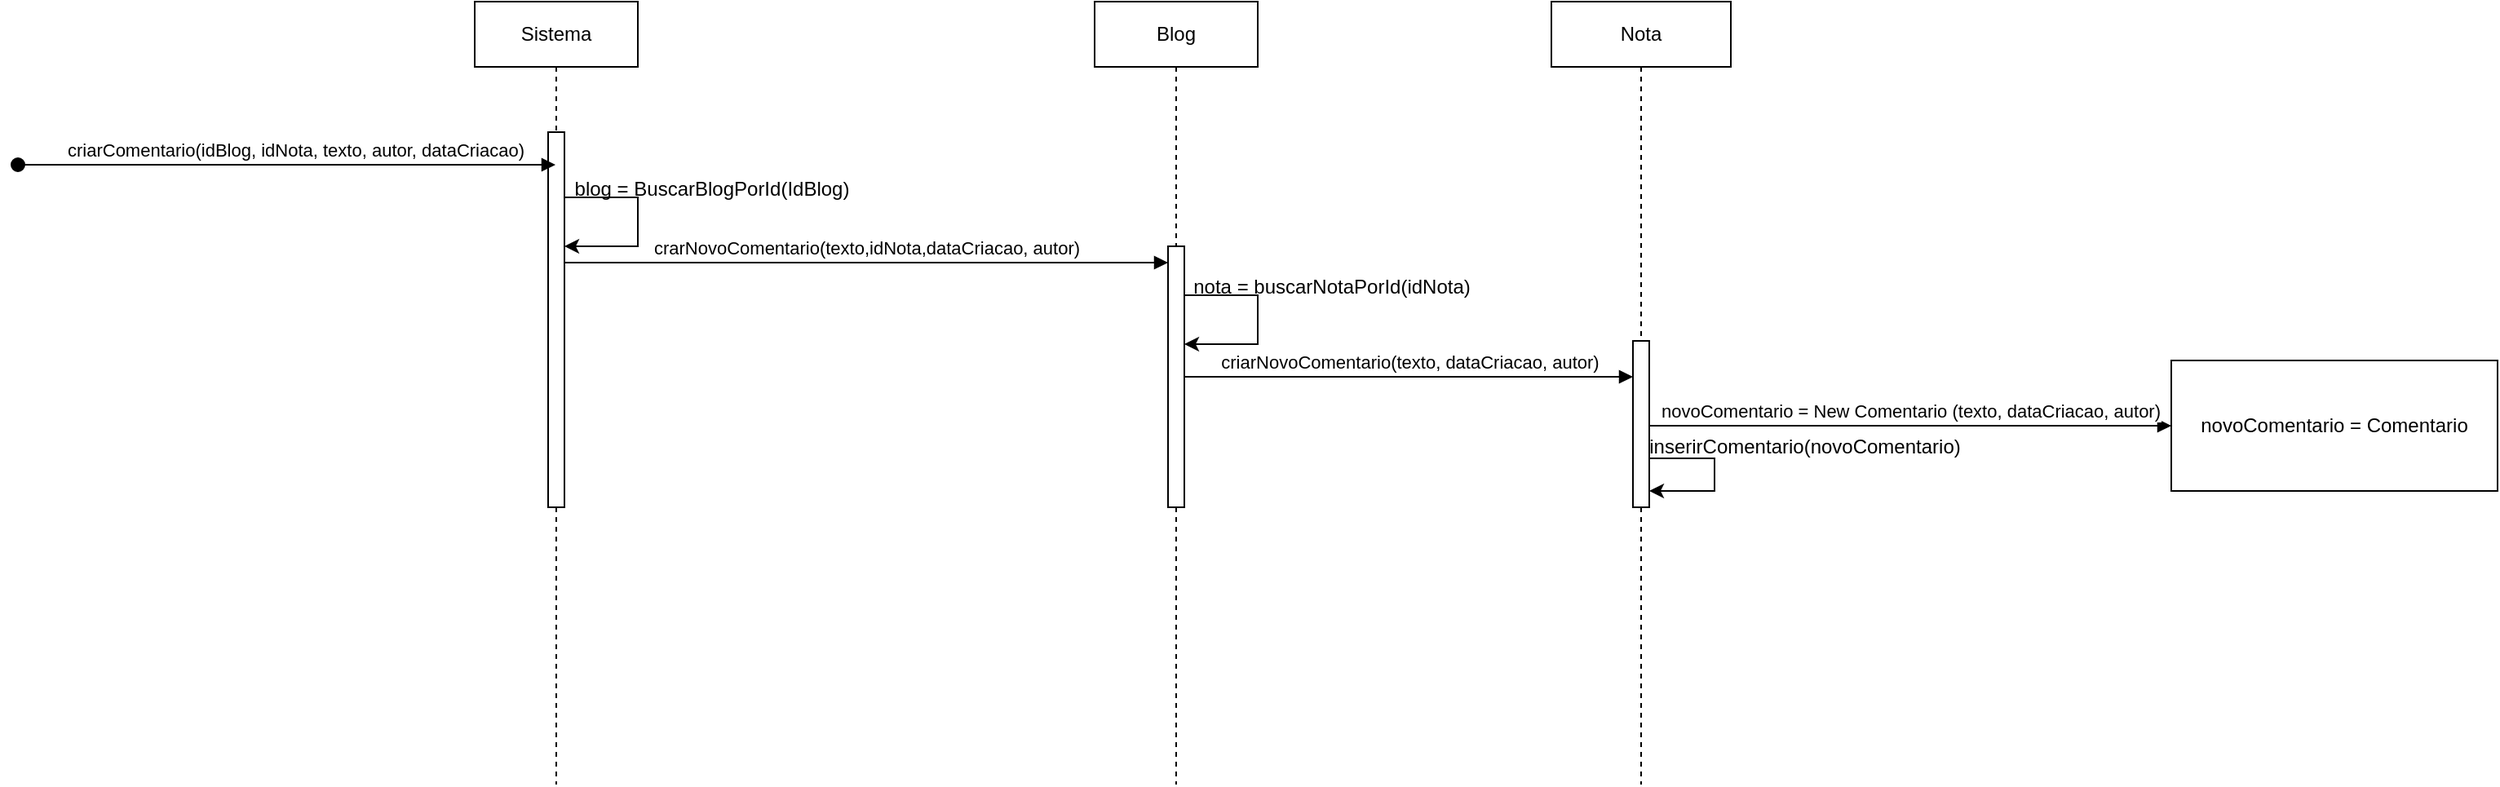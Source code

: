 <mxfile version="24.2.7" type="github">
  <diagram name="Página-1" id="kRPLYJsi6rrupMbsf0CN">
    <mxGraphModel dx="1994" dy="619" grid="1" gridSize="10" guides="1" tooltips="1" connect="1" arrows="1" fold="1" page="1" pageScale="1" pageWidth="827" pageHeight="1169" math="0" shadow="0">
      <root>
        <mxCell id="0" />
        <mxCell id="1" parent="0" />
        <mxCell id="twVeODWQmOb_BkFFTKhD-1" value="Sistema" style="shape=umlLifeline;perimeter=lifelinePerimeter;whiteSpace=wrap;html=1;container=1;dropTarget=0;collapsible=0;recursiveResize=0;outlineConnect=0;portConstraint=eastwest;newEdgeStyle={&quot;curved&quot;:0,&quot;rounded&quot;:0};" vertex="1" parent="1">
          <mxGeometry x="140" y="60" width="100" height="480" as="geometry" />
        </mxCell>
        <mxCell id="twVeODWQmOb_BkFFTKhD-2" value="" style="html=1;points=[[0,0,0,0,5],[0,1,0,0,-5],[1,0,0,0,5],[1,1,0,0,-5]];perimeter=orthogonalPerimeter;outlineConnect=0;targetShapes=umlLifeline;portConstraint=eastwest;newEdgeStyle={&quot;curved&quot;:0,&quot;rounded&quot;:0};" vertex="1" parent="twVeODWQmOb_BkFFTKhD-1">
          <mxGeometry x="45" y="80" width="10" height="230" as="geometry" />
        </mxCell>
        <mxCell id="twVeODWQmOb_BkFFTKhD-4" style="edgeStyle=orthogonalEdgeStyle;rounded=0;orthogonalLoop=1;jettySize=auto;html=1;curved=0;exitX=1;exitY=0;exitDx=0;exitDy=5;exitPerimeter=0;" edge="1" parent="twVeODWQmOb_BkFFTKhD-1" source="twVeODWQmOb_BkFFTKhD-2" target="twVeODWQmOb_BkFFTKhD-2">
          <mxGeometry relative="1" as="geometry">
            <Array as="points">
              <mxPoint x="55" y="120" />
              <mxPoint x="100" y="120" />
              <mxPoint x="100" y="150" />
            </Array>
          </mxGeometry>
        </mxCell>
        <mxCell id="twVeODWQmOb_BkFFTKhD-3" value="criarComentario(idBlog, idNota, texto, autor, dataCriacao)" style="html=1;verticalAlign=bottom;startArrow=oval;startFill=1;endArrow=block;startSize=8;curved=0;rounded=0;" edge="1" parent="1" target="twVeODWQmOb_BkFFTKhD-1">
          <mxGeometry x="0.032" width="60" relative="1" as="geometry">
            <mxPoint x="-140" y="160" as="sourcePoint" />
            <mxPoint x="130" y="160" as="targetPoint" />
            <mxPoint as="offset" />
          </mxGeometry>
        </mxCell>
        <mxCell id="twVeODWQmOb_BkFFTKhD-5" value="blog = BuscarBlogPorId(IdBlog)" style="text;html=1;align=center;verticalAlign=middle;resizable=0;points=[];autosize=1;strokeColor=none;fillColor=none;" vertex="1" parent="1">
          <mxGeometry x="190" y="160" width="190" height="30" as="geometry" />
        </mxCell>
        <mxCell id="twVeODWQmOb_BkFFTKhD-6" value="crarNovoComentario(texto,idNota,dataCriacao, autor)" style="html=1;verticalAlign=bottom;endArrow=block;curved=0;rounded=0;" edge="1" parent="1" source="twVeODWQmOb_BkFFTKhD-2" target="twVeODWQmOb_BkFFTKhD-10">
          <mxGeometry width="80" relative="1" as="geometry">
            <mxPoint x="200" y="240" as="sourcePoint" />
            <mxPoint x="430" y="220" as="targetPoint" />
            <Array as="points">
              <mxPoint x="370" y="220" />
            </Array>
          </mxGeometry>
        </mxCell>
        <mxCell id="twVeODWQmOb_BkFFTKhD-7" value="Blog" style="shape=umlLifeline;perimeter=lifelinePerimeter;whiteSpace=wrap;html=1;container=1;dropTarget=0;collapsible=0;recursiveResize=0;outlineConnect=0;portConstraint=eastwest;newEdgeStyle={&quot;curved&quot;:0,&quot;rounded&quot;:0};" vertex="1" parent="1">
          <mxGeometry x="520" y="60" width="100" height="480" as="geometry" />
        </mxCell>
        <mxCell id="twVeODWQmOb_BkFFTKhD-10" value="" style="html=1;points=[[0,0,0,0,5],[0,1,0,0,-5],[1,0,0,0,5],[1,1,0,0,-5]];perimeter=orthogonalPerimeter;outlineConnect=0;targetShapes=umlLifeline;portConstraint=eastwest;newEdgeStyle={&quot;curved&quot;:0,&quot;rounded&quot;:0};" vertex="1" parent="twVeODWQmOb_BkFFTKhD-7">
          <mxGeometry x="45" y="150" width="10" height="160" as="geometry" />
        </mxCell>
        <mxCell id="twVeODWQmOb_BkFFTKhD-11" style="edgeStyle=orthogonalEdgeStyle;rounded=0;orthogonalLoop=1;jettySize=auto;html=1;curved=0;exitX=1;exitY=0;exitDx=0;exitDy=5;exitPerimeter=0;" edge="1" parent="twVeODWQmOb_BkFFTKhD-7" source="twVeODWQmOb_BkFFTKhD-10" target="twVeODWQmOb_BkFFTKhD-10">
          <mxGeometry relative="1" as="geometry">
            <Array as="points">
              <mxPoint x="55" y="180" />
              <mxPoint x="100" y="180" />
              <mxPoint x="100" y="210" />
            </Array>
          </mxGeometry>
        </mxCell>
        <mxCell id="twVeODWQmOb_BkFFTKhD-8" value="Nota" style="shape=umlLifeline;perimeter=lifelinePerimeter;whiteSpace=wrap;html=1;container=1;dropTarget=0;collapsible=0;recursiveResize=0;outlineConnect=0;portConstraint=eastwest;newEdgeStyle={&quot;curved&quot;:0,&quot;rounded&quot;:0};" vertex="1" parent="1">
          <mxGeometry x="800" y="60" width="110" height="480" as="geometry" />
        </mxCell>
        <mxCell id="twVeODWQmOb_BkFFTKhD-13" value="" style="html=1;points=[[0,0,0,0,5],[0,1,0,0,-5],[1,0,0,0,5],[1,1,0,0,-5]];perimeter=orthogonalPerimeter;outlineConnect=0;targetShapes=umlLifeline;portConstraint=eastwest;newEdgeStyle={&quot;curved&quot;:0,&quot;rounded&quot;:0};" vertex="1" parent="twVeODWQmOb_BkFFTKhD-8">
          <mxGeometry x="50" y="208" width="10" height="102" as="geometry" />
        </mxCell>
        <mxCell id="twVeODWQmOb_BkFFTKhD-21" style="edgeStyle=orthogonalEdgeStyle;rounded=0;orthogonalLoop=1;jettySize=auto;html=1;curved=0;exitX=1;exitY=0;exitDx=0;exitDy=5;exitPerimeter=0;" edge="1" parent="twVeODWQmOb_BkFFTKhD-8" source="twVeODWQmOb_BkFFTKhD-13" target="twVeODWQmOb_BkFFTKhD-13">
          <mxGeometry relative="1" as="geometry">
            <Array as="points">
              <mxPoint x="60" y="280" />
              <mxPoint x="100" y="280" />
              <mxPoint x="100" y="300" />
            </Array>
          </mxGeometry>
        </mxCell>
        <mxCell id="twVeODWQmOb_BkFFTKhD-12" value="nota = buscarNotaPorId(idNota)" style="text;html=1;align=center;verticalAlign=middle;resizable=0;points=[];autosize=1;strokeColor=none;fillColor=none;" vertex="1" parent="1">
          <mxGeometry x="570" y="220" width="190" height="30" as="geometry" />
        </mxCell>
        <mxCell id="twVeODWQmOb_BkFFTKhD-14" value="criarNovoComentario(texto, dataCriacao, autor)" style="html=1;verticalAlign=bottom;endArrow=block;curved=0;rounded=0;" edge="1" parent="1" source="twVeODWQmOb_BkFFTKhD-10" target="twVeODWQmOb_BkFFTKhD-13">
          <mxGeometry width="80" relative="1" as="geometry">
            <mxPoint x="580" y="310" as="sourcePoint" />
            <mxPoint x="660" y="310" as="targetPoint" />
          </mxGeometry>
        </mxCell>
        <mxCell id="twVeODWQmOb_BkFFTKhD-15" value="novoComentario = New Comentario (texto, dataCriacao, autor)" style="html=1;verticalAlign=bottom;endArrow=block;curved=0;rounded=0;entryX=0;entryY=0.5;entryDx=0;entryDy=0;" edge="1" parent="1" source="twVeODWQmOb_BkFFTKhD-13" target="twVeODWQmOb_BkFFTKhD-16">
          <mxGeometry width="80" relative="1" as="geometry">
            <mxPoint x="860" y="310" as="sourcePoint" />
            <mxPoint x="1140" y="320" as="targetPoint" />
          </mxGeometry>
        </mxCell>
        <mxCell id="twVeODWQmOb_BkFFTKhD-16" value="novoComentario = Comentario" style="html=1;whiteSpace=wrap;" vertex="1" parent="1">
          <mxGeometry x="1180" y="280" width="200" height="80" as="geometry" />
        </mxCell>
        <mxCell id="twVeODWQmOb_BkFFTKhD-20" value="inserirComentario(novoComentario)" style="text;html=1;align=center;verticalAlign=middle;resizable=0;points=[];autosize=1;strokeColor=none;fillColor=none;" vertex="1" parent="1">
          <mxGeometry x="850" y="318" width="210" height="30" as="geometry" />
        </mxCell>
      </root>
    </mxGraphModel>
  </diagram>
</mxfile>
